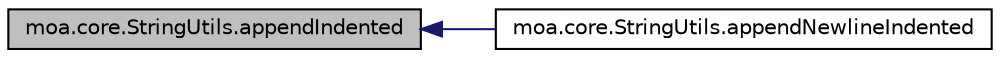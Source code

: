 digraph G
{
  edge [fontname="Helvetica",fontsize="10",labelfontname="Helvetica",labelfontsize="10"];
  node [fontname="Helvetica",fontsize="10",shape=record];
  rankdir=LR;
  Node1 [label="moa.core.StringUtils.appendIndented",height=0.2,width=0.4,color="black", fillcolor="grey75", style="filled" fontcolor="black"];
  Node1 -> Node2 [dir=back,color="midnightblue",fontsize="10",style="solid",fontname="Helvetica"];
  Node2 [label="moa.core.StringUtils.appendNewlineIndented",height=0.2,width=0.4,color="black", fillcolor="white", style="filled",URL="$classmoa_1_1core_1_1StringUtils.html#a36de6e129acb2b318146298bd10f65af"];
}
